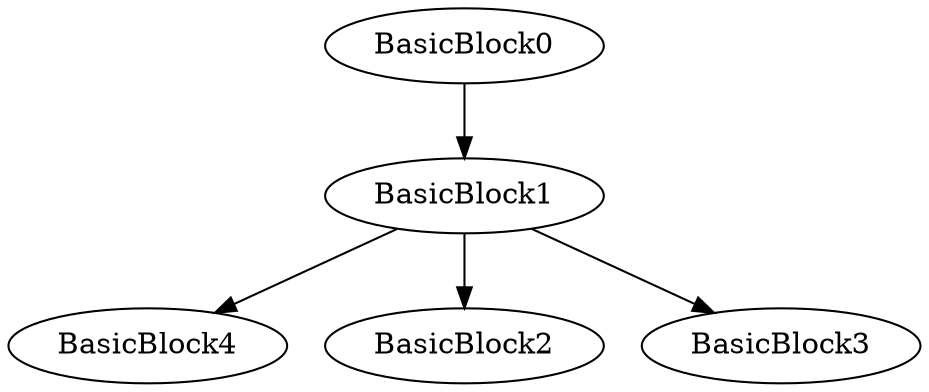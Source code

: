 digraph{
BasicBlock1 -> BasicBlock4
BasicBlock1 -> BasicBlock2
BasicBlock1 -> BasicBlock3
BasicBlock0 -> BasicBlock1
}
